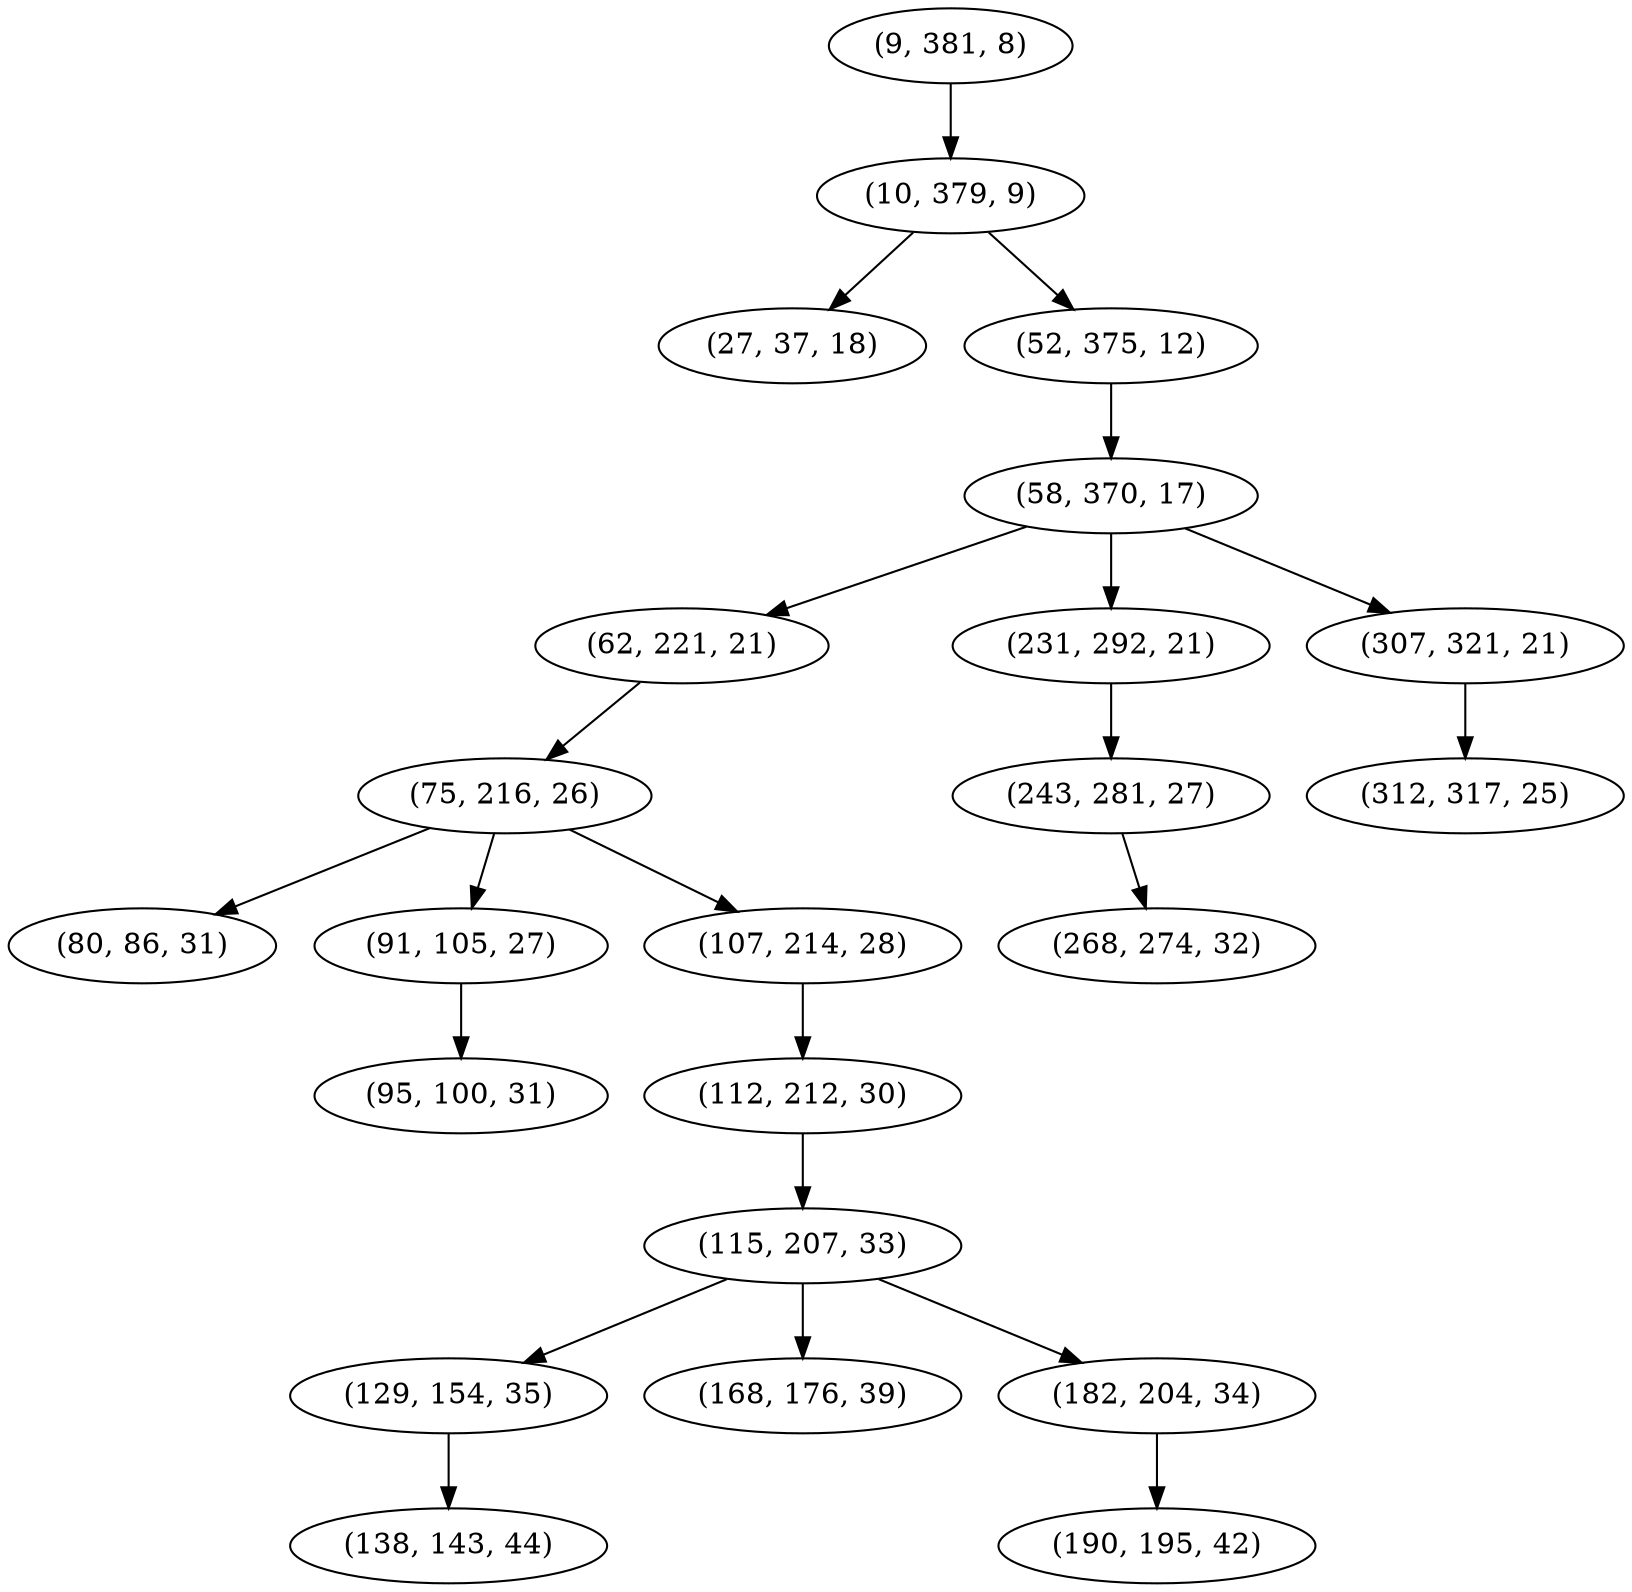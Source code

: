 digraph tree {
    "(9, 381, 8)";
    "(10, 379, 9)";
    "(27, 37, 18)";
    "(52, 375, 12)";
    "(58, 370, 17)";
    "(62, 221, 21)";
    "(75, 216, 26)";
    "(80, 86, 31)";
    "(91, 105, 27)";
    "(95, 100, 31)";
    "(107, 214, 28)";
    "(112, 212, 30)";
    "(115, 207, 33)";
    "(129, 154, 35)";
    "(138, 143, 44)";
    "(168, 176, 39)";
    "(182, 204, 34)";
    "(190, 195, 42)";
    "(231, 292, 21)";
    "(243, 281, 27)";
    "(268, 274, 32)";
    "(307, 321, 21)";
    "(312, 317, 25)";
    "(9, 381, 8)" -> "(10, 379, 9)";
    "(10, 379, 9)" -> "(27, 37, 18)";
    "(10, 379, 9)" -> "(52, 375, 12)";
    "(52, 375, 12)" -> "(58, 370, 17)";
    "(58, 370, 17)" -> "(62, 221, 21)";
    "(58, 370, 17)" -> "(231, 292, 21)";
    "(58, 370, 17)" -> "(307, 321, 21)";
    "(62, 221, 21)" -> "(75, 216, 26)";
    "(75, 216, 26)" -> "(80, 86, 31)";
    "(75, 216, 26)" -> "(91, 105, 27)";
    "(75, 216, 26)" -> "(107, 214, 28)";
    "(91, 105, 27)" -> "(95, 100, 31)";
    "(107, 214, 28)" -> "(112, 212, 30)";
    "(112, 212, 30)" -> "(115, 207, 33)";
    "(115, 207, 33)" -> "(129, 154, 35)";
    "(115, 207, 33)" -> "(168, 176, 39)";
    "(115, 207, 33)" -> "(182, 204, 34)";
    "(129, 154, 35)" -> "(138, 143, 44)";
    "(182, 204, 34)" -> "(190, 195, 42)";
    "(231, 292, 21)" -> "(243, 281, 27)";
    "(243, 281, 27)" -> "(268, 274, 32)";
    "(307, 321, 21)" -> "(312, 317, 25)";
}
